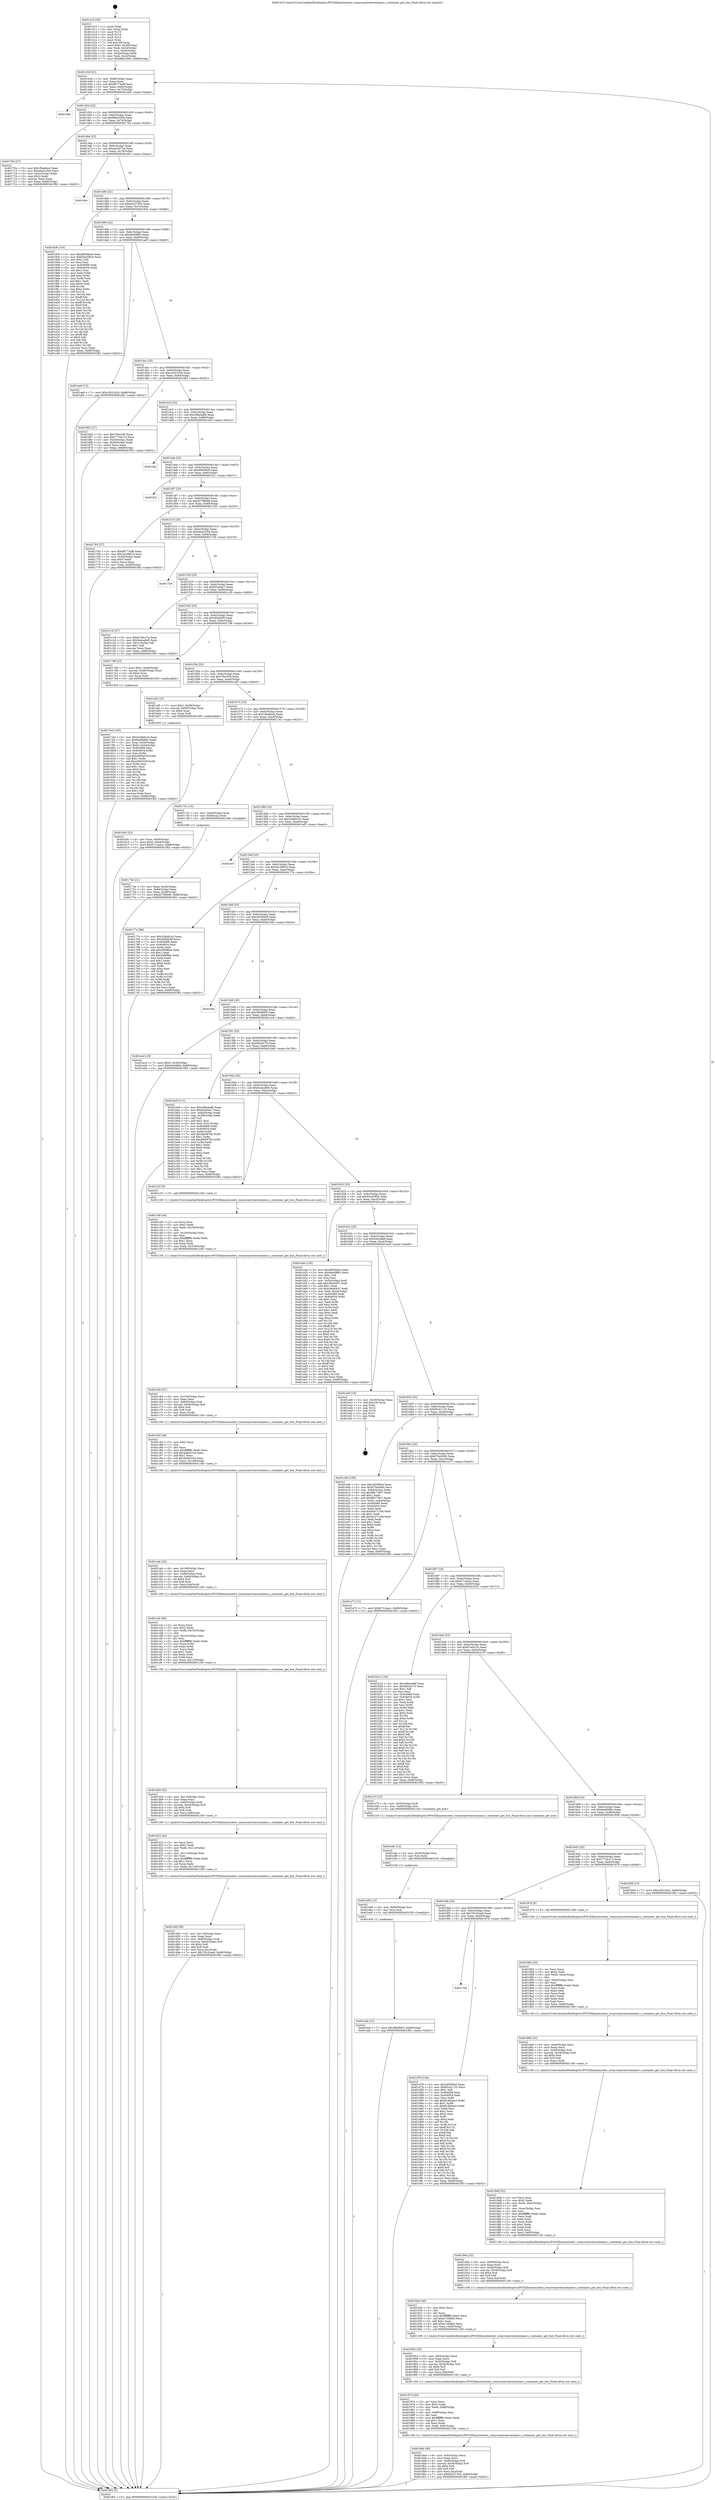 digraph "0x401410" {
  label = "0x401410 (/mnt/c/Users/mathe/Desktop/tcc/POCII/binaries/extr_swayswaytreecontainer.c_container_get_box_Final-ollvm.out::main(0))"
  labelloc = "t"
  node[shape=record]

  Entry [label="",width=0.3,height=0.3,shape=circle,fillcolor=black,style=filled]
  "0x40143d" [label="{
     0x40143d [23]\l
     | [instrs]\l
     &nbsp;&nbsp;0x40143d \<+3\>: mov -0x68(%rbp),%eax\l
     &nbsp;&nbsp;0x401440 \<+2\>: mov %eax,%ecx\l
     &nbsp;&nbsp;0x401442 \<+6\>: sub $0x98773af8,%ecx\l
     &nbsp;&nbsp;0x401448 \<+3\>: mov %eax,-0x6c(%rbp)\l
     &nbsp;&nbsp;0x40144b \<+3\>: mov %ecx,-0x70(%rbp)\l
     &nbsp;&nbsp;0x40144e \<+6\>: je 0000000000401eb0 \<main+0xaa0\>\l
  }"]
  "0x401eb0" [label="{
     0x401eb0\l
  }", style=dashed]
  "0x401454" [label="{
     0x401454 [22]\l
     | [instrs]\l
     &nbsp;&nbsp;0x401454 \<+5\>: jmp 0000000000401459 \<main+0x49\>\l
     &nbsp;&nbsp;0x401459 \<+3\>: mov -0x6c(%rbp),%eax\l
     &nbsp;&nbsp;0x40145c \<+5\>: sub $0x98dc3300,%eax\l
     &nbsp;&nbsp;0x401461 \<+3\>: mov %eax,-0x74(%rbp)\l
     &nbsp;&nbsp;0x401464 \<+6\>: je 000000000040170e \<main+0x2fe\>\l
  }"]
  Exit [label="",width=0.3,height=0.3,shape=circle,fillcolor=black,style=filled,peripheries=2]
  "0x40170e" [label="{
     0x40170e [27]\l
     | [instrs]\l
     &nbsp;&nbsp;0x40170e \<+5\>: mov $0x1fbabbe4,%eax\l
     &nbsp;&nbsp;0x401713 \<+5\>: mov $0xeba4105d,%ecx\l
     &nbsp;&nbsp;0x401718 \<+3\>: mov -0x2c(%rbp),%edx\l
     &nbsp;&nbsp;0x40171b \<+3\>: cmp $0x2,%edx\l
     &nbsp;&nbsp;0x40171e \<+3\>: cmovne %ecx,%eax\l
     &nbsp;&nbsp;0x401721 \<+3\>: mov %eax,-0x68(%rbp)\l
     &nbsp;&nbsp;0x401724 \<+5\>: jmp 0000000000401f62 \<main+0xb52\>\l
  }"]
  "0x40146a" [label="{
     0x40146a [22]\l
     | [instrs]\l
     &nbsp;&nbsp;0x40146a \<+5\>: jmp 000000000040146f \<main+0x5f\>\l
     &nbsp;&nbsp;0x40146f \<+3\>: mov -0x6c(%rbp),%eax\l
     &nbsp;&nbsp;0x401472 \<+5\>: sub $0xae5c872a,%eax\l
     &nbsp;&nbsp;0x401477 \<+3\>: mov %eax,-0x78(%rbp)\l
     &nbsp;&nbsp;0x40147a \<+6\>: je 0000000000401ebc \<main+0xaac\>\l
  }"]
  "0x401f62" [label="{
     0x401f62 [5]\l
     | [instrs]\l
     &nbsp;&nbsp;0x401f62 \<+5\>: jmp 000000000040143d \<main+0x2d\>\l
  }"]
  "0x401410" [label="{
     0x401410 [45]\l
     | [instrs]\l
     &nbsp;&nbsp;0x401410 \<+1\>: push %rbp\l
     &nbsp;&nbsp;0x401411 \<+3\>: mov %rsp,%rbp\l
     &nbsp;&nbsp;0x401414 \<+2\>: push %r15\l
     &nbsp;&nbsp;0x401416 \<+2\>: push %r14\l
     &nbsp;&nbsp;0x401418 \<+2\>: push %r12\l
     &nbsp;&nbsp;0x40141a \<+1\>: push %rbx\l
     &nbsp;&nbsp;0x40141b \<+7\>: sub $0x100,%rsp\l
     &nbsp;&nbsp;0x401422 \<+7\>: movl $0x0,-0x30(%rbp)\l
     &nbsp;&nbsp;0x401429 \<+3\>: mov %edi,-0x34(%rbp)\l
     &nbsp;&nbsp;0x40142c \<+4\>: mov %rsi,-0x40(%rbp)\l
     &nbsp;&nbsp;0x401430 \<+3\>: mov -0x34(%rbp),%edi\l
     &nbsp;&nbsp;0x401433 \<+3\>: mov %edi,-0x2c(%rbp)\l
     &nbsp;&nbsp;0x401436 \<+7\>: movl $0x98dc3300,-0x68(%rbp)\l
  }"]
  "0x401ea4" [label="{
     0x401ea4 [12]\l
     | [instrs]\l
     &nbsp;&nbsp;0x401ea4 \<+7\>: movl $0x3fb4f065,-0x68(%rbp)\l
     &nbsp;&nbsp;0x401eab \<+5\>: jmp 0000000000401f62 \<main+0xb52\>\l
  }"]
  "0x401ebc" [label="{
     0x401ebc\l
  }", style=dashed]
  "0x401480" [label="{
     0x401480 [22]\l
     | [instrs]\l
     &nbsp;&nbsp;0x401480 \<+5\>: jmp 0000000000401485 \<main+0x75\>\l
     &nbsp;&nbsp;0x401485 \<+3\>: mov -0x6c(%rbp),%eax\l
     &nbsp;&nbsp;0x401488 \<+5\>: sub $0xb4237305,%eax\l
     &nbsp;&nbsp;0x40148d \<+3\>: mov %eax,-0x7c(%rbp)\l
     &nbsp;&nbsp;0x401490 \<+6\>: je 00000000004019c8 \<main+0x5b8\>\l
  }"]
  "0x401e98" [label="{
     0x401e98 [12]\l
     | [instrs]\l
     &nbsp;&nbsp;0x401e98 \<+4\>: mov -0x60(%rbp),%rsi\l
     &nbsp;&nbsp;0x401e9c \<+3\>: mov %rsi,%rdi\l
     &nbsp;&nbsp;0x401e9f \<+5\>: call 0000000000401030 \<free@plt\>\l
     | [calls]\l
     &nbsp;&nbsp;0x401030 \{1\} (unknown)\l
  }"]
  "0x4019c8" [label="{
     0x4019c8 [134]\l
     | [instrs]\l
     &nbsp;&nbsp;0x4019c8 \<+5\>: mov $0xd065fee0,%eax\l
     &nbsp;&nbsp;0x4019cd \<+5\>: mov $0x63a35920,%ecx\l
     &nbsp;&nbsp;0x4019d2 \<+2\>: mov $0x1,%dl\l
     &nbsp;&nbsp;0x4019d4 \<+2\>: xor %esi,%esi\l
     &nbsp;&nbsp;0x4019d6 \<+7\>: mov 0x404068,%edi\l
     &nbsp;&nbsp;0x4019dd \<+8\>: mov 0x404054,%r8d\l
     &nbsp;&nbsp;0x4019e5 \<+3\>: sub $0x1,%esi\l
     &nbsp;&nbsp;0x4019e8 \<+3\>: mov %edi,%r9d\l
     &nbsp;&nbsp;0x4019eb \<+3\>: add %esi,%r9d\l
     &nbsp;&nbsp;0x4019ee \<+4\>: imul %r9d,%edi\l
     &nbsp;&nbsp;0x4019f2 \<+3\>: and $0x1,%edi\l
     &nbsp;&nbsp;0x4019f5 \<+3\>: cmp $0x0,%edi\l
     &nbsp;&nbsp;0x4019f8 \<+4\>: sete %r10b\l
     &nbsp;&nbsp;0x4019fc \<+4\>: cmp $0xa,%r8d\l
     &nbsp;&nbsp;0x401a00 \<+4\>: setl %r11b\l
     &nbsp;&nbsp;0x401a04 \<+3\>: mov %r10b,%bl\l
     &nbsp;&nbsp;0x401a07 \<+3\>: xor $0xff,%bl\l
     &nbsp;&nbsp;0x401a0a \<+3\>: mov %r11b,%r14b\l
     &nbsp;&nbsp;0x401a0d \<+4\>: xor $0xff,%r14b\l
     &nbsp;&nbsp;0x401a11 \<+3\>: xor $0x0,%dl\l
     &nbsp;&nbsp;0x401a14 \<+3\>: mov %bl,%r15b\l
     &nbsp;&nbsp;0x401a17 \<+4\>: and $0x0,%r15b\l
     &nbsp;&nbsp;0x401a1b \<+3\>: and %dl,%r10b\l
     &nbsp;&nbsp;0x401a1e \<+3\>: mov %r14b,%r12b\l
     &nbsp;&nbsp;0x401a21 \<+4\>: and $0x0,%r12b\l
     &nbsp;&nbsp;0x401a25 \<+3\>: and %dl,%r11b\l
     &nbsp;&nbsp;0x401a28 \<+3\>: or %r10b,%r15b\l
     &nbsp;&nbsp;0x401a2b \<+3\>: or %r11b,%r12b\l
     &nbsp;&nbsp;0x401a2e \<+3\>: xor %r12b,%r15b\l
     &nbsp;&nbsp;0x401a31 \<+3\>: or %r14b,%bl\l
     &nbsp;&nbsp;0x401a34 \<+3\>: xor $0xff,%bl\l
     &nbsp;&nbsp;0x401a37 \<+3\>: or $0x0,%dl\l
     &nbsp;&nbsp;0x401a3a \<+2\>: and %dl,%bl\l
     &nbsp;&nbsp;0x401a3c \<+3\>: or %bl,%r15b\l
     &nbsp;&nbsp;0x401a3f \<+4\>: test $0x1,%r15b\l
     &nbsp;&nbsp;0x401a43 \<+3\>: cmovne %ecx,%eax\l
     &nbsp;&nbsp;0x401a46 \<+3\>: mov %eax,-0x68(%rbp)\l
     &nbsp;&nbsp;0x401a49 \<+5\>: jmp 0000000000401f62 \<main+0xb52\>\l
  }"]
  "0x401496" [label="{
     0x401496 [22]\l
     | [instrs]\l
     &nbsp;&nbsp;0x401496 \<+5\>: jmp 000000000040149b \<main+0x8b\>\l
     &nbsp;&nbsp;0x40149b \<+3\>: mov -0x6c(%rbp),%eax\l
     &nbsp;&nbsp;0x40149e \<+5\>: sub $0xb6e09f63,%eax\l
     &nbsp;&nbsp;0x4014a3 \<+3\>: mov %eax,-0x80(%rbp)\l
     &nbsp;&nbsp;0x4014a6 \<+6\>: je 0000000000401ae9 \<main+0x6d9\>\l
  }"]
  "0x401e8c" [label="{
     0x401e8c [12]\l
     | [instrs]\l
     &nbsp;&nbsp;0x401e8c \<+4\>: mov -0x50(%rbp),%rsi\l
     &nbsp;&nbsp;0x401e90 \<+3\>: mov %rsi,%rdi\l
     &nbsp;&nbsp;0x401e93 \<+5\>: call 0000000000401030 \<free@plt\>\l
     | [calls]\l
     &nbsp;&nbsp;0x401030 \{1\} (unknown)\l
  }"]
  "0x401ae9" [label="{
     0x401ae9 [12]\l
     | [instrs]\l
     &nbsp;&nbsp;0x401ae9 \<+7\>: movl $0xc2631b2b,-0x68(%rbp)\l
     &nbsp;&nbsp;0x401af0 \<+5\>: jmp 0000000000401f62 \<main+0xb52\>\l
  }"]
  "0x4014ac" [label="{
     0x4014ac [25]\l
     | [instrs]\l
     &nbsp;&nbsp;0x4014ac \<+5\>: jmp 00000000004014b1 \<main+0xa1\>\l
     &nbsp;&nbsp;0x4014b1 \<+3\>: mov -0x6c(%rbp),%eax\l
     &nbsp;&nbsp;0x4014b4 \<+5\>: sub $0xc2631b2b,%eax\l
     &nbsp;&nbsp;0x4014b9 \<+6\>: mov %eax,-0x84(%rbp)\l
     &nbsp;&nbsp;0x4014bf \<+6\>: je 0000000000401862 \<main+0x452\>\l
  }"]
  "0x401704" [label="{
     0x401704\l
  }", style=dashed]
  "0x401862" [label="{
     0x401862 [27]\l
     | [instrs]\l
     &nbsp;&nbsp;0x401862 \<+5\>: mov $0x70bc436,%eax\l
     &nbsp;&nbsp;0x401867 \<+5\>: mov $0x777dcc13,%ecx\l
     &nbsp;&nbsp;0x40186c \<+3\>: mov -0x54(%rbp),%edx\l
     &nbsp;&nbsp;0x40186f \<+3\>: cmp -0x48(%rbp),%edx\l
     &nbsp;&nbsp;0x401872 \<+3\>: cmovl %ecx,%eax\l
     &nbsp;&nbsp;0x401875 \<+3\>: mov %eax,-0x68(%rbp)\l
     &nbsp;&nbsp;0x401878 \<+5\>: jmp 0000000000401f62 \<main+0xb52\>\l
  }"]
  "0x4014c5" [label="{
     0x4014c5 [25]\l
     | [instrs]\l
     &nbsp;&nbsp;0x4014c5 \<+5\>: jmp 00000000004014ca \<main+0xba\>\l
     &nbsp;&nbsp;0x4014ca \<+3\>: mov -0x6c(%rbp),%eax\l
     &nbsp;&nbsp;0x4014cd \<+5\>: sub $0xc98a4a88,%eax\l
     &nbsp;&nbsp;0x4014d2 \<+6\>: mov %eax,-0x88(%rbp)\l
     &nbsp;&nbsp;0x4014d8 \<+6\>: je 0000000000401f42 \<main+0xb32\>\l
  }"]
  "0x401d76" [label="{
     0x401d76 [144]\l
     | [instrs]\l
     &nbsp;&nbsp;0x401d76 \<+5\>: mov $0x3d55f5e0,%eax\l
     &nbsp;&nbsp;0x401d7b \<+5\>: mov $0x65c41133,%ecx\l
     &nbsp;&nbsp;0x401d80 \<+2\>: mov $0x1,%dl\l
     &nbsp;&nbsp;0x401d82 \<+7\>: mov 0x404068,%esi\l
     &nbsp;&nbsp;0x401d89 \<+7\>: mov 0x404054,%edi\l
     &nbsp;&nbsp;0x401d90 \<+3\>: mov %esi,%r8d\l
     &nbsp;&nbsp;0x401d93 \<+7\>: add $0x81d84ae3,%r8d\l
     &nbsp;&nbsp;0x401d9a \<+4\>: sub $0x1,%r8d\l
     &nbsp;&nbsp;0x401d9e \<+7\>: sub $0x81d84ae3,%r8d\l
     &nbsp;&nbsp;0x401da5 \<+4\>: imul %r8d,%esi\l
     &nbsp;&nbsp;0x401da9 \<+3\>: and $0x1,%esi\l
     &nbsp;&nbsp;0x401dac \<+3\>: cmp $0x0,%esi\l
     &nbsp;&nbsp;0x401daf \<+4\>: sete %r9b\l
     &nbsp;&nbsp;0x401db3 \<+3\>: cmp $0xa,%edi\l
     &nbsp;&nbsp;0x401db6 \<+4\>: setl %r10b\l
     &nbsp;&nbsp;0x401dba \<+3\>: mov %r9b,%r11b\l
     &nbsp;&nbsp;0x401dbd \<+4\>: xor $0xff,%r11b\l
     &nbsp;&nbsp;0x401dc1 \<+3\>: mov %r10b,%bl\l
     &nbsp;&nbsp;0x401dc4 \<+3\>: xor $0xff,%bl\l
     &nbsp;&nbsp;0x401dc7 \<+3\>: xor $0x0,%dl\l
     &nbsp;&nbsp;0x401dca \<+3\>: mov %r11b,%r14b\l
     &nbsp;&nbsp;0x401dcd \<+4\>: and $0x0,%r14b\l
     &nbsp;&nbsp;0x401dd1 \<+3\>: and %dl,%r9b\l
     &nbsp;&nbsp;0x401dd4 \<+3\>: mov %bl,%r15b\l
     &nbsp;&nbsp;0x401dd7 \<+4\>: and $0x0,%r15b\l
     &nbsp;&nbsp;0x401ddb \<+3\>: and %dl,%r10b\l
     &nbsp;&nbsp;0x401dde \<+3\>: or %r9b,%r14b\l
     &nbsp;&nbsp;0x401de1 \<+3\>: or %r10b,%r15b\l
     &nbsp;&nbsp;0x401de4 \<+3\>: xor %r15b,%r14b\l
     &nbsp;&nbsp;0x401de7 \<+3\>: or %bl,%r11b\l
     &nbsp;&nbsp;0x401dea \<+4\>: xor $0xff,%r11b\l
     &nbsp;&nbsp;0x401dee \<+3\>: or $0x0,%dl\l
     &nbsp;&nbsp;0x401df1 \<+3\>: and %dl,%r11b\l
     &nbsp;&nbsp;0x401df4 \<+3\>: or %r11b,%r14b\l
     &nbsp;&nbsp;0x401df7 \<+4\>: test $0x1,%r14b\l
     &nbsp;&nbsp;0x401dfb \<+3\>: cmovne %ecx,%eax\l
     &nbsp;&nbsp;0x401dfe \<+3\>: mov %eax,-0x68(%rbp)\l
     &nbsp;&nbsp;0x401e01 \<+5\>: jmp 0000000000401f62 \<main+0xb52\>\l
  }"]
  "0x401f42" [label="{
     0x401f42\l
  }", style=dashed]
  "0x4014de" [label="{
     0x4014de [25]\l
     | [instrs]\l
     &nbsp;&nbsp;0x4014de \<+5\>: jmp 00000000004014e3 \<main+0xd3\>\l
     &nbsp;&nbsp;0x4014e3 \<+3\>: mov -0x6c(%rbp),%eax\l
     &nbsp;&nbsp;0x4014e6 \<+5\>: sub $0xd065fee0,%eax\l
     &nbsp;&nbsp;0x4014eb \<+6\>: mov %eax,-0x8c(%rbp)\l
     &nbsp;&nbsp;0x4014f1 \<+6\>: je 0000000000401f21 \<main+0xb11\>\l
  }"]
  "0x401d4f" [label="{
     0x401d4f [39]\l
     | [instrs]\l
     &nbsp;&nbsp;0x401d4f \<+6\>: mov -0x118(%rbp),%ecx\l
     &nbsp;&nbsp;0x401d55 \<+3\>: imul %eax,%ecx\l
     &nbsp;&nbsp;0x401d58 \<+4\>: mov -0x60(%rbp),%rdi\l
     &nbsp;&nbsp;0x401d5c \<+4\>: movslq -0x64(%rbp),%r8\l
     &nbsp;&nbsp;0x401d60 \<+4\>: shl $0x4,%r8\l
     &nbsp;&nbsp;0x401d64 \<+3\>: add %r8,%rdi\l
     &nbsp;&nbsp;0x401d67 \<+3\>: mov %ecx,0xc(%rdi)\l
     &nbsp;&nbsp;0x401d6a \<+7\>: movl $0x78142aa9,-0x68(%rbp)\l
     &nbsp;&nbsp;0x401d71 \<+5\>: jmp 0000000000401f62 \<main+0xb52\>\l
  }"]
  "0x401f21" [label="{
     0x401f21\l
  }", style=dashed]
  "0x4014f7" [label="{
     0x4014f7 [25]\l
     | [instrs]\l
     &nbsp;&nbsp;0x4014f7 \<+5\>: jmp 00000000004014fc \<main+0xec\>\l
     &nbsp;&nbsp;0x4014fc \<+3\>: mov -0x6c(%rbp),%eax\l
     &nbsp;&nbsp;0x4014ff \<+5\>: sub $0xd2799b48,%eax\l
     &nbsp;&nbsp;0x401504 \<+6\>: mov %eax,-0x90(%rbp)\l
     &nbsp;&nbsp;0x40150a \<+6\>: je 0000000000401763 \<main+0x353\>\l
  }"]
  "0x401d23" [label="{
     0x401d23 [44]\l
     | [instrs]\l
     &nbsp;&nbsp;0x401d23 \<+2\>: xor %ecx,%ecx\l
     &nbsp;&nbsp;0x401d25 \<+5\>: mov $0x2,%edx\l
     &nbsp;&nbsp;0x401d2a \<+6\>: mov %edx,-0x114(%rbp)\l
     &nbsp;&nbsp;0x401d30 \<+1\>: cltd\l
     &nbsp;&nbsp;0x401d31 \<+6\>: mov -0x114(%rbp),%esi\l
     &nbsp;&nbsp;0x401d37 \<+2\>: idiv %esi\l
     &nbsp;&nbsp;0x401d39 \<+6\>: imul $0xfffffffe,%edx,%edx\l
     &nbsp;&nbsp;0x401d3f \<+3\>: sub $0x1,%ecx\l
     &nbsp;&nbsp;0x401d42 \<+2\>: sub %ecx,%edx\l
     &nbsp;&nbsp;0x401d44 \<+6\>: mov %edx,-0x118(%rbp)\l
     &nbsp;&nbsp;0x401d4a \<+5\>: call 0000000000401160 \<next_i\>\l
     | [calls]\l
     &nbsp;&nbsp;0x401160 \{1\} (/mnt/c/Users/mathe/Desktop/tcc/POCII/binaries/extr_swayswaytreecontainer.c_container_get_box_Final-ollvm.out::next_i)\l
  }"]
  "0x401763" [label="{
     0x401763 [27]\l
     | [instrs]\l
     &nbsp;&nbsp;0x401763 \<+5\>: mov $0x98773af8,%eax\l
     &nbsp;&nbsp;0x401768 \<+5\>: mov $0x3ac3961b,%ecx\l
     &nbsp;&nbsp;0x40176d \<+3\>: mov -0x28(%rbp),%edx\l
     &nbsp;&nbsp;0x401770 \<+3\>: cmp $0x0,%edx\l
     &nbsp;&nbsp;0x401773 \<+3\>: cmove %ecx,%eax\l
     &nbsp;&nbsp;0x401776 \<+3\>: mov %eax,-0x68(%rbp)\l
     &nbsp;&nbsp;0x401779 \<+5\>: jmp 0000000000401f62 \<main+0xb52\>\l
  }"]
  "0x401510" [label="{
     0x401510 [25]\l
     | [instrs]\l
     &nbsp;&nbsp;0x401510 \<+5\>: jmp 0000000000401515 \<main+0x105\>\l
     &nbsp;&nbsp;0x401515 \<+3\>: mov -0x6c(%rbp),%eax\l
     &nbsp;&nbsp;0x401518 \<+5\>: sub $0xeba4105d,%eax\l
     &nbsp;&nbsp;0x40151d \<+6\>: mov %eax,-0x94(%rbp)\l
     &nbsp;&nbsp;0x401523 \<+6\>: je 0000000000401729 \<main+0x319\>\l
  }"]
  "0x401d03" [label="{
     0x401d03 [32]\l
     | [instrs]\l
     &nbsp;&nbsp;0x401d03 \<+6\>: mov -0x110(%rbp),%ecx\l
     &nbsp;&nbsp;0x401d09 \<+3\>: imul %eax,%ecx\l
     &nbsp;&nbsp;0x401d0c \<+4\>: mov -0x60(%rbp),%rdi\l
     &nbsp;&nbsp;0x401d10 \<+4\>: movslq -0x64(%rbp),%r8\l
     &nbsp;&nbsp;0x401d14 \<+4\>: shl $0x4,%r8\l
     &nbsp;&nbsp;0x401d18 \<+3\>: add %r8,%rdi\l
     &nbsp;&nbsp;0x401d1b \<+3\>: mov %ecx,0x8(%rdi)\l
     &nbsp;&nbsp;0x401d1e \<+5\>: call 0000000000401160 \<next_i\>\l
     | [calls]\l
     &nbsp;&nbsp;0x401160 \{1\} (/mnt/c/Users/mathe/Desktop/tcc/POCII/binaries/extr_swayswaytreecontainer.c_container_get_box_Final-ollvm.out::next_i)\l
  }"]
  "0x401729" [label="{
     0x401729\l
  }", style=dashed]
  "0x401529" [label="{
     0x401529 [25]\l
     | [instrs]\l
     &nbsp;&nbsp;0x401529 \<+5\>: jmp 000000000040152e \<main+0x11e\>\l
     &nbsp;&nbsp;0x40152e \<+3\>: mov -0x6c(%rbp),%eax\l
     &nbsp;&nbsp;0x401531 \<+5\>: sub $0xf23e0ec7,%eax\l
     &nbsp;&nbsp;0x401536 \<+6\>: mov %eax,-0x98(%rbp)\l
     &nbsp;&nbsp;0x40153c \<+6\>: je 0000000000401c18 \<main+0x808\>\l
  }"]
  "0x401ccb" [label="{
     0x401ccb [56]\l
     | [instrs]\l
     &nbsp;&nbsp;0x401ccb \<+2\>: xor %ecx,%ecx\l
     &nbsp;&nbsp;0x401ccd \<+5\>: mov $0x2,%edx\l
     &nbsp;&nbsp;0x401cd2 \<+6\>: mov %edx,-0x10c(%rbp)\l
     &nbsp;&nbsp;0x401cd8 \<+1\>: cltd\l
     &nbsp;&nbsp;0x401cd9 \<+6\>: mov -0x10c(%rbp),%esi\l
     &nbsp;&nbsp;0x401cdf \<+2\>: idiv %esi\l
     &nbsp;&nbsp;0x401ce1 \<+6\>: imul $0xfffffffe,%edx,%edx\l
     &nbsp;&nbsp;0x401ce7 \<+3\>: mov %ecx,%r9d\l
     &nbsp;&nbsp;0x401cea \<+3\>: sub %edx,%r9d\l
     &nbsp;&nbsp;0x401ced \<+2\>: mov %ecx,%edx\l
     &nbsp;&nbsp;0x401cef \<+3\>: sub $0x1,%edx\l
     &nbsp;&nbsp;0x401cf2 \<+3\>: add %edx,%r9d\l
     &nbsp;&nbsp;0x401cf5 \<+3\>: sub %r9d,%ecx\l
     &nbsp;&nbsp;0x401cf8 \<+6\>: mov %ecx,-0x110(%rbp)\l
     &nbsp;&nbsp;0x401cfe \<+5\>: call 0000000000401160 \<next_i\>\l
     | [calls]\l
     &nbsp;&nbsp;0x401160 \{1\} (/mnt/c/Users/mathe/Desktop/tcc/POCII/binaries/extr_swayswaytreecontainer.c_container_get_box_Final-ollvm.out::next_i)\l
  }"]
  "0x401c18" [label="{
     0x401c18 [27]\l
     | [instrs]\l
     &nbsp;&nbsp;0x401c18 \<+5\>: mov $0x67e0cc7a,%eax\l
     &nbsp;&nbsp;0x401c1d \<+5\>: mov $0x5e4ea9d5,%ecx\l
     &nbsp;&nbsp;0x401c22 \<+3\>: mov -0x21(%rbp),%dl\l
     &nbsp;&nbsp;0x401c25 \<+3\>: test $0x1,%dl\l
     &nbsp;&nbsp;0x401c28 \<+3\>: cmovne %ecx,%eax\l
     &nbsp;&nbsp;0x401c2b \<+3\>: mov %eax,-0x68(%rbp)\l
     &nbsp;&nbsp;0x401c2e \<+5\>: jmp 0000000000401f62 \<main+0xb52\>\l
  }"]
  "0x401542" [label="{
     0x401542 [25]\l
     | [instrs]\l
     &nbsp;&nbsp;0x401542 \<+5\>: jmp 0000000000401547 \<main+0x137\>\l
     &nbsp;&nbsp;0x401547 \<+3\>: mov -0x6c(%rbp),%eax\l
     &nbsp;&nbsp;0x40154a \<+5\>: sub $0x385dd39,%eax\l
     &nbsp;&nbsp;0x40154f \<+6\>: mov %eax,-0x9c(%rbp)\l
     &nbsp;&nbsp;0x401555 \<+6\>: je 00000000004017d6 \<main+0x3c6\>\l
  }"]
  "0x401cab" [label="{
     0x401cab [32]\l
     | [instrs]\l
     &nbsp;&nbsp;0x401cab \<+6\>: mov -0x108(%rbp),%ecx\l
     &nbsp;&nbsp;0x401cb1 \<+3\>: imul %eax,%ecx\l
     &nbsp;&nbsp;0x401cb4 \<+4\>: mov -0x60(%rbp),%rdi\l
     &nbsp;&nbsp;0x401cb8 \<+4\>: movslq -0x64(%rbp),%r8\l
     &nbsp;&nbsp;0x401cbc \<+4\>: shl $0x4,%r8\l
     &nbsp;&nbsp;0x401cc0 \<+3\>: add %r8,%rdi\l
     &nbsp;&nbsp;0x401cc3 \<+3\>: mov %ecx,0x4(%rdi)\l
     &nbsp;&nbsp;0x401cc6 \<+5\>: call 0000000000401160 \<next_i\>\l
     | [calls]\l
     &nbsp;&nbsp;0x401160 \{1\} (/mnt/c/Users/mathe/Desktop/tcc/POCII/binaries/extr_swayswaytreecontainer.c_container_get_box_Final-ollvm.out::next_i)\l
  }"]
  "0x4017d6" [label="{
     0x4017d6 [23]\l
     | [instrs]\l
     &nbsp;&nbsp;0x4017d6 \<+7\>: movl $0x1,-0x48(%rbp)\l
     &nbsp;&nbsp;0x4017dd \<+4\>: movslq -0x48(%rbp),%rax\l
     &nbsp;&nbsp;0x4017e1 \<+4\>: shl $0x4,%rax\l
     &nbsp;&nbsp;0x4017e5 \<+3\>: mov %rax,%rdi\l
     &nbsp;&nbsp;0x4017e8 \<+5\>: call 0000000000401050 \<malloc@plt\>\l
     | [calls]\l
     &nbsp;&nbsp;0x401050 \{1\} (unknown)\l
  }"]
  "0x40155b" [label="{
     0x40155b [25]\l
     | [instrs]\l
     &nbsp;&nbsp;0x40155b \<+5\>: jmp 0000000000401560 \<main+0x150\>\l
     &nbsp;&nbsp;0x401560 \<+3\>: mov -0x6c(%rbp),%eax\l
     &nbsp;&nbsp;0x401563 \<+5\>: sub $0x70bc436,%eax\l
     &nbsp;&nbsp;0x401568 \<+6\>: mov %eax,-0xa0(%rbp)\l
     &nbsp;&nbsp;0x40156e \<+6\>: je 0000000000401af5 \<main+0x6e5\>\l
  }"]
  "0x401c83" [label="{
     0x401c83 [40]\l
     | [instrs]\l
     &nbsp;&nbsp;0x401c83 \<+5\>: mov $0x2,%ecx\l
     &nbsp;&nbsp;0x401c88 \<+1\>: cltd\l
     &nbsp;&nbsp;0x401c89 \<+2\>: idiv %ecx\l
     &nbsp;&nbsp;0x401c8b \<+6\>: imul $0xfffffffe,%edx,%ecx\l
     &nbsp;&nbsp;0x401c91 \<+6\>: add $0x4a9cb104,%ecx\l
     &nbsp;&nbsp;0x401c97 \<+3\>: add $0x1,%ecx\l
     &nbsp;&nbsp;0x401c9a \<+6\>: sub $0x4a9cb104,%ecx\l
     &nbsp;&nbsp;0x401ca0 \<+6\>: mov %ecx,-0x108(%rbp)\l
     &nbsp;&nbsp;0x401ca6 \<+5\>: call 0000000000401160 \<next_i\>\l
     | [calls]\l
     &nbsp;&nbsp;0x401160 \{1\} (/mnt/c/Users/mathe/Desktop/tcc/POCII/binaries/extr_swayswaytreecontainer.c_container_get_box_Final-ollvm.out::next_i)\l
  }"]
  "0x401af5" [label="{
     0x401af5 [23]\l
     | [instrs]\l
     &nbsp;&nbsp;0x401af5 \<+7\>: movl $0x1,-0x58(%rbp)\l
     &nbsp;&nbsp;0x401afc \<+4\>: movslq -0x58(%rbp),%rax\l
     &nbsp;&nbsp;0x401b00 \<+4\>: shl $0x4,%rax\l
     &nbsp;&nbsp;0x401b04 \<+3\>: mov %rax,%rdi\l
     &nbsp;&nbsp;0x401b07 \<+5\>: call 0000000000401050 \<malloc@plt\>\l
     | [calls]\l
     &nbsp;&nbsp;0x401050 \{1\} (unknown)\l
  }"]
  "0x401574" [label="{
     0x401574 [25]\l
     | [instrs]\l
     &nbsp;&nbsp;0x401574 \<+5\>: jmp 0000000000401579 \<main+0x169\>\l
     &nbsp;&nbsp;0x401579 \<+3\>: mov -0x6c(%rbp),%eax\l
     &nbsp;&nbsp;0x40157c \<+5\>: sub $0x1fbabbe4,%eax\l
     &nbsp;&nbsp;0x401581 \<+6\>: mov %eax,-0xa4(%rbp)\l
     &nbsp;&nbsp;0x401587 \<+6\>: je 0000000000401741 \<main+0x331\>\l
  }"]
  "0x401c64" [label="{
     0x401c64 [31]\l
     | [instrs]\l
     &nbsp;&nbsp;0x401c64 \<+6\>: mov -0x104(%rbp),%ecx\l
     &nbsp;&nbsp;0x401c6a \<+3\>: imul %eax,%ecx\l
     &nbsp;&nbsp;0x401c6d \<+4\>: mov -0x60(%rbp),%rdi\l
     &nbsp;&nbsp;0x401c71 \<+4\>: movslq -0x64(%rbp),%r8\l
     &nbsp;&nbsp;0x401c75 \<+4\>: shl $0x4,%r8\l
     &nbsp;&nbsp;0x401c79 \<+3\>: add %r8,%rdi\l
     &nbsp;&nbsp;0x401c7c \<+2\>: mov %ecx,(%rdi)\l
     &nbsp;&nbsp;0x401c7e \<+5\>: call 0000000000401160 \<next_i\>\l
     | [calls]\l
     &nbsp;&nbsp;0x401160 \{1\} (/mnt/c/Users/mathe/Desktop/tcc/POCII/binaries/extr_swayswaytreecontainer.c_container_get_box_Final-ollvm.out::next_i)\l
  }"]
  "0x401741" [label="{
     0x401741 [13]\l
     | [instrs]\l
     &nbsp;&nbsp;0x401741 \<+4\>: mov -0x40(%rbp),%rax\l
     &nbsp;&nbsp;0x401745 \<+4\>: mov 0x8(%rax),%rdi\l
     &nbsp;&nbsp;0x401749 \<+5\>: call 0000000000401060 \<atoi@plt\>\l
     | [calls]\l
     &nbsp;&nbsp;0x401060 \{1\} (unknown)\l
  }"]
  "0x40158d" [label="{
     0x40158d [25]\l
     | [instrs]\l
     &nbsp;&nbsp;0x40158d \<+5\>: jmp 0000000000401592 \<main+0x182\>\l
     &nbsp;&nbsp;0x401592 \<+3\>: mov -0x6c(%rbp),%eax\l
     &nbsp;&nbsp;0x401595 \<+5\>: sub $0x32db91e2,%eax\l
     &nbsp;&nbsp;0x40159a \<+6\>: mov %eax,-0xa8(%rbp)\l
     &nbsp;&nbsp;0x4015a0 \<+6\>: je 0000000000401ef3 \<main+0xae3\>\l
  }"]
  "0x40174e" [label="{
     0x40174e [21]\l
     | [instrs]\l
     &nbsp;&nbsp;0x40174e \<+3\>: mov %eax,-0x44(%rbp)\l
     &nbsp;&nbsp;0x401751 \<+3\>: mov -0x44(%rbp),%eax\l
     &nbsp;&nbsp;0x401754 \<+3\>: mov %eax,-0x28(%rbp)\l
     &nbsp;&nbsp;0x401757 \<+7\>: movl $0xd2799b48,-0x68(%rbp)\l
     &nbsp;&nbsp;0x40175e \<+5\>: jmp 0000000000401f62 \<main+0xb52\>\l
  }"]
  "0x401c38" [label="{
     0x401c38 [44]\l
     | [instrs]\l
     &nbsp;&nbsp;0x401c38 \<+2\>: xor %ecx,%ecx\l
     &nbsp;&nbsp;0x401c3a \<+5\>: mov $0x2,%edx\l
     &nbsp;&nbsp;0x401c3f \<+6\>: mov %edx,-0x100(%rbp)\l
     &nbsp;&nbsp;0x401c45 \<+1\>: cltd\l
     &nbsp;&nbsp;0x401c46 \<+6\>: mov -0x100(%rbp),%esi\l
     &nbsp;&nbsp;0x401c4c \<+2\>: idiv %esi\l
     &nbsp;&nbsp;0x401c4e \<+6\>: imul $0xfffffffe,%edx,%edx\l
     &nbsp;&nbsp;0x401c54 \<+3\>: sub $0x1,%ecx\l
     &nbsp;&nbsp;0x401c57 \<+2\>: sub %ecx,%edx\l
     &nbsp;&nbsp;0x401c59 \<+6\>: mov %edx,-0x104(%rbp)\l
     &nbsp;&nbsp;0x401c5f \<+5\>: call 0000000000401160 \<next_i\>\l
     | [calls]\l
     &nbsp;&nbsp;0x401160 \{1\} (/mnt/c/Users/mathe/Desktop/tcc/POCII/binaries/extr_swayswaytreecontainer.c_container_get_box_Final-ollvm.out::next_i)\l
  }"]
  "0x401ef3" [label="{
     0x401ef3\l
  }", style=dashed]
  "0x4015a6" [label="{
     0x4015a6 [25]\l
     | [instrs]\l
     &nbsp;&nbsp;0x4015a6 \<+5\>: jmp 00000000004015ab \<main+0x19b\>\l
     &nbsp;&nbsp;0x4015ab \<+3\>: mov -0x6c(%rbp),%eax\l
     &nbsp;&nbsp;0x4015ae \<+5\>: sub $0x3ac3961b,%eax\l
     &nbsp;&nbsp;0x4015b3 \<+6\>: mov %eax,-0xac(%rbp)\l
     &nbsp;&nbsp;0x4015b9 \<+6\>: je 000000000040177e \<main+0x36e\>\l
  }"]
  "0x401b0c" [label="{
     0x401b0c [23]\l
     | [instrs]\l
     &nbsp;&nbsp;0x401b0c \<+4\>: mov %rax,-0x60(%rbp)\l
     &nbsp;&nbsp;0x401b10 \<+7\>: movl $0x0,-0x64(%rbp)\l
     &nbsp;&nbsp;0x401b17 \<+7\>: movl $0x671c4acc,-0x68(%rbp)\l
     &nbsp;&nbsp;0x401b1e \<+5\>: jmp 0000000000401f62 \<main+0xb52\>\l
  }"]
  "0x40177e" [label="{
     0x40177e [88]\l
     | [instrs]\l
     &nbsp;&nbsp;0x40177e \<+5\>: mov $0x32db91e2,%eax\l
     &nbsp;&nbsp;0x401783 \<+5\>: mov $0x385dd39,%ecx\l
     &nbsp;&nbsp;0x401788 \<+7\>: mov 0x404068,%edx\l
     &nbsp;&nbsp;0x40178f \<+7\>: mov 0x404054,%esi\l
     &nbsp;&nbsp;0x401796 \<+2\>: mov %edx,%edi\l
     &nbsp;&nbsp;0x401798 \<+6\>: add $0x45fbf8eb,%edi\l
     &nbsp;&nbsp;0x40179e \<+3\>: sub $0x1,%edi\l
     &nbsp;&nbsp;0x4017a1 \<+6\>: sub $0x45fbf8eb,%edi\l
     &nbsp;&nbsp;0x4017a7 \<+3\>: imul %edi,%edx\l
     &nbsp;&nbsp;0x4017aa \<+3\>: and $0x1,%edx\l
     &nbsp;&nbsp;0x4017ad \<+3\>: cmp $0x0,%edx\l
     &nbsp;&nbsp;0x4017b0 \<+4\>: sete %r8b\l
     &nbsp;&nbsp;0x4017b4 \<+3\>: cmp $0xa,%esi\l
     &nbsp;&nbsp;0x4017b7 \<+4\>: setl %r9b\l
     &nbsp;&nbsp;0x4017bb \<+3\>: mov %r8b,%r10b\l
     &nbsp;&nbsp;0x4017be \<+3\>: and %r9b,%r10b\l
     &nbsp;&nbsp;0x4017c1 \<+3\>: xor %r9b,%r8b\l
     &nbsp;&nbsp;0x4017c4 \<+3\>: or %r8b,%r10b\l
     &nbsp;&nbsp;0x4017c7 \<+4\>: test $0x1,%r10b\l
     &nbsp;&nbsp;0x4017cb \<+3\>: cmovne %ecx,%eax\l
     &nbsp;&nbsp;0x4017ce \<+3\>: mov %eax,-0x68(%rbp)\l
     &nbsp;&nbsp;0x4017d1 \<+5\>: jmp 0000000000401f62 \<main+0xb52\>\l
  }"]
  "0x4015bf" [label="{
     0x4015bf [25]\l
     | [instrs]\l
     &nbsp;&nbsp;0x4015bf \<+5\>: jmp 00000000004015c4 \<main+0x1b4\>\l
     &nbsp;&nbsp;0x4015c4 \<+3\>: mov -0x6c(%rbp),%eax\l
     &nbsp;&nbsp;0x4015c7 \<+5\>: sub $0x3d55f5e0,%eax\l
     &nbsp;&nbsp;0x4015cc \<+6\>: mov %eax,-0xb0(%rbp)\l
     &nbsp;&nbsp;0x4015d2 \<+6\>: je 0000000000401f4e \<main+0xb3e\>\l
  }"]
  "0x4017ed" [label="{
     0x4017ed [105]\l
     | [instrs]\l
     &nbsp;&nbsp;0x4017ed \<+5\>: mov $0x32db91e2,%ecx\l
     &nbsp;&nbsp;0x4017f2 \<+5\>: mov $0x6ae9086c,%edx\l
     &nbsp;&nbsp;0x4017f7 \<+4\>: mov %rax,-0x50(%rbp)\l
     &nbsp;&nbsp;0x4017fb \<+7\>: movl $0x0,-0x54(%rbp)\l
     &nbsp;&nbsp;0x401802 \<+7\>: mov 0x404068,%esi\l
     &nbsp;&nbsp;0x401809 \<+8\>: mov 0x404054,%r8d\l
     &nbsp;&nbsp;0x401811 \<+3\>: mov %esi,%r9d\l
     &nbsp;&nbsp;0x401814 \<+7\>: sub $0xc065453f,%r9d\l
     &nbsp;&nbsp;0x40181b \<+4\>: sub $0x1,%r9d\l
     &nbsp;&nbsp;0x40181f \<+7\>: add $0xc065453f,%r9d\l
     &nbsp;&nbsp;0x401826 \<+4\>: imul %r9d,%esi\l
     &nbsp;&nbsp;0x40182a \<+3\>: and $0x1,%esi\l
     &nbsp;&nbsp;0x40182d \<+3\>: cmp $0x0,%esi\l
     &nbsp;&nbsp;0x401830 \<+4\>: sete %r10b\l
     &nbsp;&nbsp;0x401834 \<+4\>: cmp $0xa,%r8d\l
     &nbsp;&nbsp;0x401838 \<+4\>: setl %r11b\l
     &nbsp;&nbsp;0x40183c \<+3\>: mov %r10b,%bl\l
     &nbsp;&nbsp;0x40183f \<+3\>: and %r11b,%bl\l
     &nbsp;&nbsp;0x401842 \<+3\>: xor %r11b,%r10b\l
     &nbsp;&nbsp;0x401845 \<+3\>: or %r10b,%bl\l
     &nbsp;&nbsp;0x401848 \<+3\>: test $0x1,%bl\l
     &nbsp;&nbsp;0x40184b \<+3\>: cmovne %edx,%ecx\l
     &nbsp;&nbsp;0x40184e \<+3\>: mov %ecx,-0x68(%rbp)\l
     &nbsp;&nbsp;0x401851 \<+5\>: jmp 0000000000401f62 \<main+0xb52\>\l
  }"]
  "0x4019a0" [label="{
     0x4019a0 [40]\l
     | [instrs]\l
     &nbsp;&nbsp;0x4019a0 \<+6\>: mov -0xfc(%rbp),%ecx\l
     &nbsp;&nbsp;0x4019a6 \<+3\>: imul %eax,%ecx\l
     &nbsp;&nbsp;0x4019a9 \<+4\>: mov -0x50(%rbp),%r8\l
     &nbsp;&nbsp;0x4019ad \<+4\>: movslq -0x54(%rbp),%r9\l
     &nbsp;&nbsp;0x4019b1 \<+4\>: shl $0x4,%r9\l
     &nbsp;&nbsp;0x4019b5 \<+3\>: add %r9,%r8\l
     &nbsp;&nbsp;0x4019b8 \<+4\>: mov %ecx,0xc(%r8)\l
     &nbsp;&nbsp;0x4019bc \<+7\>: movl $0xb4237305,-0x68(%rbp)\l
     &nbsp;&nbsp;0x4019c3 \<+5\>: jmp 0000000000401f62 \<main+0xb52\>\l
  }"]
  "0x401f4e" [label="{
     0x401f4e\l
  }", style=dashed]
  "0x4015d8" [label="{
     0x4015d8 [25]\l
     | [instrs]\l
     &nbsp;&nbsp;0x4015d8 \<+5\>: jmp 00000000004015dd \<main+0x1cd\>\l
     &nbsp;&nbsp;0x4015dd \<+3\>: mov -0x6c(%rbp),%eax\l
     &nbsp;&nbsp;0x4015e0 \<+5\>: sub $0x3fb4f065,%eax\l
     &nbsp;&nbsp;0x4015e5 \<+6\>: mov %eax,-0xb4(%rbp)\l
     &nbsp;&nbsp;0x4015eb \<+6\>: je 0000000000401ecd \<main+0xabd\>\l
  }"]
  "0x401974" [label="{
     0x401974 [44]\l
     | [instrs]\l
     &nbsp;&nbsp;0x401974 \<+2\>: xor %ecx,%ecx\l
     &nbsp;&nbsp;0x401976 \<+5\>: mov $0x2,%edx\l
     &nbsp;&nbsp;0x40197b \<+6\>: mov %edx,-0xf8(%rbp)\l
     &nbsp;&nbsp;0x401981 \<+1\>: cltd\l
     &nbsp;&nbsp;0x401982 \<+6\>: mov -0xf8(%rbp),%esi\l
     &nbsp;&nbsp;0x401988 \<+2\>: idiv %esi\l
     &nbsp;&nbsp;0x40198a \<+6\>: imul $0xfffffffe,%edx,%edx\l
     &nbsp;&nbsp;0x401990 \<+3\>: sub $0x1,%ecx\l
     &nbsp;&nbsp;0x401993 \<+2\>: sub %ecx,%edx\l
     &nbsp;&nbsp;0x401995 \<+6\>: mov %edx,-0xfc(%rbp)\l
     &nbsp;&nbsp;0x40199b \<+5\>: call 0000000000401160 \<next_i\>\l
     | [calls]\l
     &nbsp;&nbsp;0x401160 \{1\} (/mnt/c/Users/mathe/Desktop/tcc/POCII/binaries/extr_swayswaytreecontainer.c_container_get_box_Final-ollvm.out::next_i)\l
  }"]
  "0x401ecd" [label="{
     0x401ecd [19]\l
     | [instrs]\l
     &nbsp;&nbsp;0x401ecd \<+7\>: movl $0x0,-0x30(%rbp)\l
     &nbsp;&nbsp;0x401ed4 \<+7\>: movl $0x63dc68af,-0x68(%rbp)\l
     &nbsp;&nbsp;0x401edb \<+5\>: jmp 0000000000401f62 \<main+0xb52\>\l
  }"]
  "0x4015f1" [label="{
     0x4015f1 [25]\l
     | [instrs]\l
     &nbsp;&nbsp;0x4015f1 \<+5\>: jmp 00000000004015f6 \<main+0x1e6\>\l
     &nbsp;&nbsp;0x4015f6 \<+3\>: mov -0x6c(%rbp),%eax\l
     &nbsp;&nbsp;0x4015f9 \<+5\>: sub $0x4f2d3c70,%eax\l
     &nbsp;&nbsp;0x4015fe \<+6\>: mov %eax,-0xb8(%rbp)\l
     &nbsp;&nbsp;0x401604 \<+6\>: je 0000000000401ba9 \<main+0x799\>\l
  }"]
  "0x401953" [label="{
     0x401953 [33]\l
     | [instrs]\l
     &nbsp;&nbsp;0x401953 \<+6\>: mov -0xf4(%rbp),%ecx\l
     &nbsp;&nbsp;0x401959 \<+3\>: imul %eax,%ecx\l
     &nbsp;&nbsp;0x40195c \<+4\>: mov -0x50(%rbp),%r8\l
     &nbsp;&nbsp;0x401960 \<+4\>: movslq -0x54(%rbp),%r9\l
     &nbsp;&nbsp;0x401964 \<+4\>: shl $0x4,%r9\l
     &nbsp;&nbsp;0x401968 \<+3\>: add %r9,%r8\l
     &nbsp;&nbsp;0x40196b \<+4\>: mov %ecx,0x8(%r8)\l
     &nbsp;&nbsp;0x40196f \<+5\>: call 0000000000401160 \<next_i\>\l
     | [calls]\l
     &nbsp;&nbsp;0x401160 \{1\} (/mnt/c/Users/mathe/Desktop/tcc/POCII/binaries/extr_swayswaytreecontainer.c_container_get_box_Final-ollvm.out::next_i)\l
  }"]
  "0x401ba9" [label="{
     0x401ba9 [111]\l
     | [instrs]\l
     &nbsp;&nbsp;0x401ba9 \<+5\>: mov $0xc98a4a88,%eax\l
     &nbsp;&nbsp;0x401bae \<+5\>: mov $0xf23e0ec7,%ecx\l
     &nbsp;&nbsp;0x401bb3 \<+3\>: mov -0x64(%rbp),%edx\l
     &nbsp;&nbsp;0x401bb6 \<+3\>: cmp -0x58(%rbp),%edx\l
     &nbsp;&nbsp;0x401bb9 \<+4\>: setl %sil\l
     &nbsp;&nbsp;0x401bbd \<+4\>: and $0x1,%sil\l
     &nbsp;&nbsp;0x401bc1 \<+4\>: mov %sil,-0x21(%rbp)\l
     &nbsp;&nbsp;0x401bc5 \<+7\>: mov 0x404068,%edx\l
     &nbsp;&nbsp;0x401bcc \<+7\>: mov 0x404054,%edi\l
     &nbsp;&nbsp;0x401bd3 \<+3\>: mov %edx,%r8d\l
     &nbsp;&nbsp;0x401bd6 \<+7\>: add $0x4fd3870e,%r8d\l
     &nbsp;&nbsp;0x401bdd \<+4\>: sub $0x1,%r8d\l
     &nbsp;&nbsp;0x401be1 \<+7\>: sub $0x4fd3870e,%r8d\l
     &nbsp;&nbsp;0x401be8 \<+4\>: imul %r8d,%edx\l
     &nbsp;&nbsp;0x401bec \<+3\>: and $0x1,%edx\l
     &nbsp;&nbsp;0x401bef \<+3\>: cmp $0x0,%edx\l
     &nbsp;&nbsp;0x401bf2 \<+4\>: sete %sil\l
     &nbsp;&nbsp;0x401bf6 \<+3\>: cmp $0xa,%edi\l
     &nbsp;&nbsp;0x401bf9 \<+4\>: setl %r9b\l
     &nbsp;&nbsp;0x401bfd \<+3\>: mov %sil,%r10b\l
     &nbsp;&nbsp;0x401c00 \<+3\>: and %r9b,%r10b\l
     &nbsp;&nbsp;0x401c03 \<+3\>: xor %r9b,%sil\l
     &nbsp;&nbsp;0x401c06 \<+3\>: or %sil,%r10b\l
     &nbsp;&nbsp;0x401c09 \<+4\>: test $0x1,%r10b\l
     &nbsp;&nbsp;0x401c0d \<+3\>: cmovne %ecx,%eax\l
     &nbsp;&nbsp;0x401c10 \<+3\>: mov %eax,-0x68(%rbp)\l
     &nbsp;&nbsp;0x401c13 \<+5\>: jmp 0000000000401f62 \<main+0xb52\>\l
  }"]
  "0x40160a" [label="{
     0x40160a [25]\l
     | [instrs]\l
     &nbsp;&nbsp;0x40160a \<+5\>: jmp 000000000040160f \<main+0x1ff\>\l
     &nbsp;&nbsp;0x40160f \<+3\>: mov -0x6c(%rbp),%eax\l
     &nbsp;&nbsp;0x401612 \<+5\>: sub $0x5e4ea9d5,%eax\l
     &nbsp;&nbsp;0x401617 \<+6\>: mov %eax,-0xbc(%rbp)\l
     &nbsp;&nbsp;0x40161d \<+6\>: je 0000000000401c33 \<main+0x823\>\l
  }"]
  "0x40192b" [label="{
     0x40192b [40]\l
     | [instrs]\l
     &nbsp;&nbsp;0x40192b \<+5\>: mov $0x2,%ecx\l
     &nbsp;&nbsp;0x401930 \<+1\>: cltd\l
     &nbsp;&nbsp;0x401931 \<+2\>: idiv %ecx\l
     &nbsp;&nbsp;0x401933 \<+6\>: imul $0xfffffffe,%edx,%ecx\l
     &nbsp;&nbsp;0x401939 \<+6\>: sub $0xa7c9dbf3,%ecx\l
     &nbsp;&nbsp;0x40193f \<+3\>: add $0x1,%ecx\l
     &nbsp;&nbsp;0x401942 \<+6\>: add $0xa7c9dbf3,%ecx\l
     &nbsp;&nbsp;0x401948 \<+6\>: mov %ecx,-0xf4(%rbp)\l
     &nbsp;&nbsp;0x40194e \<+5\>: call 0000000000401160 \<next_i\>\l
     | [calls]\l
     &nbsp;&nbsp;0x401160 \{1\} (/mnt/c/Users/mathe/Desktop/tcc/POCII/binaries/extr_swayswaytreecontainer.c_container_get_box_Final-ollvm.out::next_i)\l
  }"]
  "0x401c33" [label="{
     0x401c33 [5]\l
     | [instrs]\l
     &nbsp;&nbsp;0x401c33 \<+5\>: call 0000000000401160 \<next_i\>\l
     | [calls]\l
     &nbsp;&nbsp;0x401160 \{1\} (/mnt/c/Users/mathe/Desktop/tcc/POCII/binaries/extr_swayswaytreecontainer.c_container_get_box_Final-ollvm.out::next_i)\l
  }"]
  "0x401623" [label="{
     0x401623 [25]\l
     | [instrs]\l
     &nbsp;&nbsp;0x401623 \<+5\>: jmp 0000000000401628 \<main+0x218\>\l
     &nbsp;&nbsp;0x401628 \<+3\>: mov -0x6c(%rbp),%eax\l
     &nbsp;&nbsp;0x40162b \<+5\>: sub $0x63a35920,%eax\l
     &nbsp;&nbsp;0x401630 \<+6\>: mov %eax,-0xc0(%rbp)\l
     &nbsp;&nbsp;0x401636 \<+6\>: je 0000000000401a4e \<main+0x63e\>\l
  }"]
  "0x40190a" [label="{
     0x40190a [33]\l
     | [instrs]\l
     &nbsp;&nbsp;0x40190a \<+6\>: mov -0xf0(%rbp),%ecx\l
     &nbsp;&nbsp;0x401910 \<+3\>: imul %eax,%ecx\l
     &nbsp;&nbsp;0x401913 \<+4\>: mov -0x50(%rbp),%r8\l
     &nbsp;&nbsp;0x401917 \<+4\>: movslq -0x54(%rbp),%r9\l
     &nbsp;&nbsp;0x40191b \<+4\>: shl $0x4,%r9\l
     &nbsp;&nbsp;0x40191f \<+3\>: add %r9,%r8\l
     &nbsp;&nbsp;0x401922 \<+4\>: mov %ecx,0x4(%r8)\l
     &nbsp;&nbsp;0x401926 \<+5\>: call 0000000000401160 \<next_i\>\l
     | [calls]\l
     &nbsp;&nbsp;0x401160 \{1\} (/mnt/c/Users/mathe/Desktop/tcc/POCII/binaries/extr_swayswaytreecontainer.c_container_get_box_Final-ollvm.out::next_i)\l
  }"]
  "0x401a4e" [label="{
     0x401a4e [155]\l
     | [instrs]\l
     &nbsp;&nbsp;0x401a4e \<+5\>: mov $0xd065fee0,%eax\l
     &nbsp;&nbsp;0x401a53 \<+5\>: mov $0xb6e09f63,%ecx\l
     &nbsp;&nbsp;0x401a58 \<+2\>: mov $0x1,%dl\l
     &nbsp;&nbsp;0x401a5a \<+2\>: xor %esi,%esi\l
     &nbsp;&nbsp;0x401a5c \<+3\>: mov -0x54(%rbp),%edi\l
     &nbsp;&nbsp;0x401a5f \<+6\>: add $0xc96a0457,%edi\l
     &nbsp;&nbsp;0x401a65 \<+3\>: add $0x1,%edi\l
     &nbsp;&nbsp;0x401a68 \<+6\>: sub $0xc96a0457,%edi\l
     &nbsp;&nbsp;0x401a6e \<+3\>: mov %edi,-0x54(%rbp)\l
     &nbsp;&nbsp;0x401a71 \<+7\>: mov 0x404068,%edi\l
     &nbsp;&nbsp;0x401a78 \<+8\>: mov 0x404054,%r8d\l
     &nbsp;&nbsp;0x401a80 \<+3\>: sub $0x1,%esi\l
     &nbsp;&nbsp;0x401a83 \<+3\>: mov %edi,%r9d\l
     &nbsp;&nbsp;0x401a86 \<+3\>: add %esi,%r9d\l
     &nbsp;&nbsp;0x401a89 \<+4\>: imul %r9d,%edi\l
     &nbsp;&nbsp;0x401a8d \<+3\>: and $0x1,%edi\l
     &nbsp;&nbsp;0x401a90 \<+3\>: cmp $0x0,%edi\l
     &nbsp;&nbsp;0x401a93 \<+4\>: sete %r10b\l
     &nbsp;&nbsp;0x401a97 \<+4\>: cmp $0xa,%r8d\l
     &nbsp;&nbsp;0x401a9b \<+4\>: setl %r11b\l
     &nbsp;&nbsp;0x401a9f \<+3\>: mov %r10b,%bl\l
     &nbsp;&nbsp;0x401aa2 \<+3\>: xor $0xff,%bl\l
     &nbsp;&nbsp;0x401aa5 \<+3\>: mov %r11b,%r14b\l
     &nbsp;&nbsp;0x401aa8 \<+4\>: xor $0xff,%r14b\l
     &nbsp;&nbsp;0x401aac \<+3\>: xor $0x0,%dl\l
     &nbsp;&nbsp;0x401aaf \<+3\>: mov %bl,%r15b\l
     &nbsp;&nbsp;0x401ab2 \<+4\>: and $0x0,%r15b\l
     &nbsp;&nbsp;0x401ab6 \<+3\>: and %dl,%r10b\l
     &nbsp;&nbsp;0x401ab9 \<+3\>: mov %r14b,%r12b\l
     &nbsp;&nbsp;0x401abc \<+4\>: and $0x0,%r12b\l
     &nbsp;&nbsp;0x401ac0 \<+3\>: and %dl,%r11b\l
     &nbsp;&nbsp;0x401ac3 \<+3\>: or %r10b,%r15b\l
     &nbsp;&nbsp;0x401ac6 \<+3\>: or %r11b,%r12b\l
     &nbsp;&nbsp;0x401ac9 \<+3\>: xor %r12b,%r15b\l
     &nbsp;&nbsp;0x401acc \<+3\>: or %r14b,%bl\l
     &nbsp;&nbsp;0x401acf \<+3\>: xor $0xff,%bl\l
     &nbsp;&nbsp;0x401ad2 \<+3\>: or $0x0,%dl\l
     &nbsp;&nbsp;0x401ad5 \<+2\>: and %dl,%bl\l
     &nbsp;&nbsp;0x401ad7 \<+3\>: or %bl,%r15b\l
     &nbsp;&nbsp;0x401ada \<+4\>: test $0x1,%r15b\l
     &nbsp;&nbsp;0x401ade \<+3\>: cmovne %ecx,%eax\l
     &nbsp;&nbsp;0x401ae1 \<+3\>: mov %eax,-0x68(%rbp)\l
     &nbsp;&nbsp;0x401ae4 \<+5\>: jmp 0000000000401f62 \<main+0xb52\>\l
  }"]
  "0x40163c" [label="{
     0x40163c [25]\l
     | [instrs]\l
     &nbsp;&nbsp;0x40163c \<+5\>: jmp 0000000000401641 \<main+0x231\>\l
     &nbsp;&nbsp;0x401641 \<+3\>: mov -0x6c(%rbp),%eax\l
     &nbsp;&nbsp;0x401644 \<+5\>: sub $0x63dc68af,%eax\l
     &nbsp;&nbsp;0x401649 \<+6\>: mov %eax,-0xc4(%rbp)\l
     &nbsp;&nbsp;0x40164f \<+6\>: je 0000000000401ee0 \<main+0xad0\>\l
  }"]
  "0x4018d6" [label="{
     0x4018d6 [52]\l
     | [instrs]\l
     &nbsp;&nbsp;0x4018d6 \<+2\>: xor %ecx,%ecx\l
     &nbsp;&nbsp;0x4018d8 \<+5\>: mov $0x2,%edx\l
     &nbsp;&nbsp;0x4018dd \<+6\>: mov %edx,-0xec(%rbp)\l
     &nbsp;&nbsp;0x4018e3 \<+1\>: cltd\l
     &nbsp;&nbsp;0x4018e4 \<+6\>: mov -0xec(%rbp),%esi\l
     &nbsp;&nbsp;0x4018ea \<+2\>: idiv %esi\l
     &nbsp;&nbsp;0x4018ec \<+6\>: imul $0xfffffffe,%edx,%edx\l
     &nbsp;&nbsp;0x4018f2 \<+2\>: mov %ecx,%edi\l
     &nbsp;&nbsp;0x4018f4 \<+2\>: sub %edx,%edi\l
     &nbsp;&nbsp;0x4018f6 \<+2\>: mov %ecx,%edx\l
     &nbsp;&nbsp;0x4018f8 \<+3\>: sub $0x1,%edx\l
     &nbsp;&nbsp;0x4018fb \<+2\>: add %edx,%edi\l
     &nbsp;&nbsp;0x4018fd \<+2\>: sub %edi,%ecx\l
     &nbsp;&nbsp;0x4018ff \<+6\>: mov %ecx,-0xf0(%rbp)\l
     &nbsp;&nbsp;0x401905 \<+5\>: call 0000000000401160 \<next_i\>\l
     | [calls]\l
     &nbsp;&nbsp;0x401160 \{1\} (/mnt/c/Users/mathe/Desktop/tcc/POCII/binaries/extr_swayswaytreecontainer.c_container_get_box_Final-ollvm.out::next_i)\l
  }"]
  "0x401ee0" [label="{
     0x401ee0 [19]\l
     | [instrs]\l
     &nbsp;&nbsp;0x401ee0 \<+3\>: mov -0x30(%rbp),%eax\l
     &nbsp;&nbsp;0x401ee3 \<+7\>: add $0x100,%rsp\l
     &nbsp;&nbsp;0x401eea \<+1\>: pop %rbx\l
     &nbsp;&nbsp;0x401eeb \<+2\>: pop %r12\l
     &nbsp;&nbsp;0x401eed \<+2\>: pop %r14\l
     &nbsp;&nbsp;0x401eef \<+2\>: pop %r15\l
     &nbsp;&nbsp;0x401ef1 \<+1\>: pop %rbp\l
     &nbsp;&nbsp;0x401ef2 \<+1\>: ret\l
  }"]
  "0x401655" [label="{
     0x401655 [25]\l
     | [instrs]\l
     &nbsp;&nbsp;0x401655 \<+5\>: jmp 000000000040165a \<main+0x24a\>\l
     &nbsp;&nbsp;0x40165a \<+3\>: mov -0x6c(%rbp),%eax\l
     &nbsp;&nbsp;0x40165d \<+5\>: sub $0x65c41133,%eax\l
     &nbsp;&nbsp;0x401662 \<+6\>: mov %eax,-0xc8(%rbp)\l
     &nbsp;&nbsp;0x401668 \<+6\>: je 0000000000401e06 \<main+0x9f6\>\l
  }"]
  "0x4018b6" [label="{
     0x4018b6 [32]\l
     | [instrs]\l
     &nbsp;&nbsp;0x4018b6 \<+6\>: mov -0xe8(%rbp),%ecx\l
     &nbsp;&nbsp;0x4018bc \<+3\>: imul %eax,%ecx\l
     &nbsp;&nbsp;0x4018bf \<+4\>: mov -0x50(%rbp),%r8\l
     &nbsp;&nbsp;0x4018c3 \<+4\>: movslq -0x54(%rbp),%r9\l
     &nbsp;&nbsp;0x4018c7 \<+4\>: shl $0x4,%r9\l
     &nbsp;&nbsp;0x4018cb \<+3\>: add %r9,%r8\l
     &nbsp;&nbsp;0x4018ce \<+3\>: mov %ecx,(%r8)\l
     &nbsp;&nbsp;0x4018d1 \<+5\>: call 0000000000401160 \<next_i\>\l
     | [calls]\l
     &nbsp;&nbsp;0x401160 \{1\} (/mnt/c/Users/mathe/Desktop/tcc/POCII/binaries/extr_swayswaytreecontainer.c_container_get_box_Final-ollvm.out::next_i)\l
  }"]
  "0x401e06" [label="{
     0x401e06 [109]\l
     | [instrs]\l
     &nbsp;&nbsp;0x401e06 \<+5\>: mov $0x3d55f5e0,%eax\l
     &nbsp;&nbsp;0x401e0b \<+5\>: mov $0x670a3640,%ecx\l
     &nbsp;&nbsp;0x401e10 \<+3\>: mov -0x64(%rbp),%edx\l
     &nbsp;&nbsp;0x401e13 \<+6\>: sub $0x8fb778e7,%edx\l
     &nbsp;&nbsp;0x401e19 \<+3\>: add $0x1,%edx\l
     &nbsp;&nbsp;0x401e1c \<+6\>: add $0x8fb778e7,%edx\l
     &nbsp;&nbsp;0x401e22 \<+3\>: mov %edx,-0x64(%rbp)\l
     &nbsp;&nbsp;0x401e25 \<+7\>: mov 0x404068,%edx\l
     &nbsp;&nbsp;0x401e2c \<+7\>: mov 0x404054,%esi\l
     &nbsp;&nbsp;0x401e33 \<+2\>: mov %edx,%edi\l
     &nbsp;&nbsp;0x401e35 \<+6\>: sub $0x6cd71166,%edi\l
     &nbsp;&nbsp;0x401e3b \<+3\>: sub $0x1,%edi\l
     &nbsp;&nbsp;0x401e3e \<+6\>: add $0x6cd71166,%edi\l
     &nbsp;&nbsp;0x401e44 \<+3\>: imul %edi,%edx\l
     &nbsp;&nbsp;0x401e47 \<+3\>: and $0x1,%edx\l
     &nbsp;&nbsp;0x401e4a \<+3\>: cmp $0x0,%edx\l
     &nbsp;&nbsp;0x401e4d \<+4\>: sete %r8b\l
     &nbsp;&nbsp;0x401e51 \<+3\>: cmp $0xa,%esi\l
     &nbsp;&nbsp;0x401e54 \<+4\>: setl %r9b\l
     &nbsp;&nbsp;0x401e58 \<+3\>: mov %r8b,%r10b\l
     &nbsp;&nbsp;0x401e5b \<+3\>: and %r9b,%r10b\l
     &nbsp;&nbsp;0x401e5e \<+3\>: xor %r9b,%r8b\l
     &nbsp;&nbsp;0x401e61 \<+3\>: or %r8b,%r10b\l
     &nbsp;&nbsp;0x401e64 \<+4\>: test $0x1,%r10b\l
     &nbsp;&nbsp;0x401e68 \<+3\>: cmovne %ecx,%eax\l
     &nbsp;&nbsp;0x401e6b \<+3\>: mov %eax,-0x68(%rbp)\l
     &nbsp;&nbsp;0x401e6e \<+5\>: jmp 0000000000401f62 \<main+0xb52\>\l
  }"]
  "0x40166e" [label="{
     0x40166e [25]\l
     | [instrs]\l
     &nbsp;&nbsp;0x40166e \<+5\>: jmp 0000000000401673 \<main+0x263\>\l
     &nbsp;&nbsp;0x401673 \<+3\>: mov -0x6c(%rbp),%eax\l
     &nbsp;&nbsp;0x401676 \<+5\>: sub $0x670a3640,%eax\l
     &nbsp;&nbsp;0x40167b \<+6\>: mov %eax,-0xcc(%rbp)\l
     &nbsp;&nbsp;0x401681 \<+6\>: je 0000000000401e73 \<main+0xa63\>\l
  }"]
  "0x401882" [label="{
     0x401882 [52]\l
     | [instrs]\l
     &nbsp;&nbsp;0x401882 \<+2\>: xor %ecx,%ecx\l
     &nbsp;&nbsp;0x401884 \<+5\>: mov $0x2,%edx\l
     &nbsp;&nbsp;0x401889 \<+6\>: mov %edx,-0xe4(%rbp)\l
     &nbsp;&nbsp;0x40188f \<+1\>: cltd\l
     &nbsp;&nbsp;0x401890 \<+6\>: mov -0xe4(%rbp),%esi\l
     &nbsp;&nbsp;0x401896 \<+2\>: idiv %esi\l
     &nbsp;&nbsp;0x401898 \<+6\>: imul $0xfffffffe,%edx,%edx\l
     &nbsp;&nbsp;0x40189e \<+2\>: mov %ecx,%edi\l
     &nbsp;&nbsp;0x4018a0 \<+2\>: sub %edx,%edi\l
     &nbsp;&nbsp;0x4018a2 \<+2\>: mov %ecx,%edx\l
     &nbsp;&nbsp;0x4018a4 \<+3\>: sub $0x1,%edx\l
     &nbsp;&nbsp;0x4018a7 \<+2\>: add %edx,%edi\l
     &nbsp;&nbsp;0x4018a9 \<+2\>: sub %edi,%ecx\l
     &nbsp;&nbsp;0x4018ab \<+6\>: mov %ecx,-0xe8(%rbp)\l
     &nbsp;&nbsp;0x4018b1 \<+5\>: call 0000000000401160 \<next_i\>\l
     | [calls]\l
     &nbsp;&nbsp;0x401160 \{1\} (/mnt/c/Users/mathe/Desktop/tcc/POCII/binaries/extr_swayswaytreecontainer.c_container_get_box_Final-ollvm.out::next_i)\l
  }"]
  "0x401e73" [label="{
     0x401e73 [12]\l
     | [instrs]\l
     &nbsp;&nbsp;0x401e73 \<+7\>: movl $0x671c4acc,-0x68(%rbp)\l
     &nbsp;&nbsp;0x401e7a \<+5\>: jmp 0000000000401f62 \<main+0xb52\>\l
  }"]
  "0x401687" [label="{
     0x401687 [25]\l
     | [instrs]\l
     &nbsp;&nbsp;0x401687 \<+5\>: jmp 000000000040168c \<main+0x27c\>\l
     &nbsp;&nbsp;0x40168c \<+3\>: mov -0x6c(%rbp),%eax\l
     &nbsp;&nbsp;0x40168f \<+5\>: sub $0x671c4acc,%eax\l
     &nbsp;&nbsp;0x401694 \<+6\>: mov %eax,-0xd0(%rbp)\l
     &nbsp;&nbsp;0x40169a \<+6\>: je 0000000000401b23 \<main+0x713\>\l
  }"]
  "0x4016eb" [label="{
     0x4016eb [25]\l
     | [instrs]\l
     &nbsp;&nbsp;0x4016eb \<+5\>: jmp 00000000004016f0 \<main+0x2e0\>\l
     &nbsp;&nbsp;0x4016f0 \<+3\>: mov -0x6c(%rbp),%eax\l
     &nbsp;&nbsp;0x4016f3 \<+5\>: sub $0x78142aa9,%eax\l
     &nbsp;&nbsp;0x4016f8 \<+6\>: mov %eax,-0xe0(%rbp)\l
     &nbsp;&nbsp;0x4016fe \<+6\>: je 0000000000401d76 \<main+0x966\>\l
  }"]
  "0x401b23" [label="{
     0x401b23 [134]\l
     | [instrs]\l
     &nbsp;&nbsp;0x401b23 \<+5\>: mov $0xc98a4a88,%eax\l
     &nbsp;&nbsp;0x401b28 \<+5\>: mov $0x4f2d3c70,%ecx\l
     &nbsp;&nbsp;0x401b2d \<+2\>: mov $0x1,%dl\l
     &nbsp;&nbsp;0x401b2f \<+2\>: xor %esi,%esi\l
     &nbsp;&nbsp;0x401b31 \<+7\>: mov 0x404068,%edi\l
     &nbsp;&nbsp;0x401b38 \<+8\>: mov 0x404054,%r8d\l
     &nbsp;&nbsp;0x401b40 \<+3\>: sub $0x1,%esi\l
     &nbsp;&nbsp;0x401b43 \<+3\>: mov %edi,%r9d\l
     &nbsp;&nbsp;0x401b46 \<+3\>: add %esi,%r9d\l
     &nbsp;&nbsp;0x401b49 \<+4\>: imul %r9d,%edi\l
     &nbsp;&nbsp;0x401b4d \<+3\>: and $0x1,%edi\l
     &nbsp;&nbsp;0x401b50 \<+3\>: cmp $0x0,%edi\l
     &nbsp;&nbsp;0x401b53 \<+4\>: sete %r10b\l
     &nbsp;&nbsp;0x401b57 \<+4\>: cmp $0xa,%r8d\l
     &nbsp;&nbsp;0x401b5b \<+4\>: setl %r11b\l
     &nbsp;&nbsp;0x401b5f \<+3\>: mov %r10b,%bl\l
     &nbsp;&nbsp;0x401b62 \<+3\>: xor $0xff,%bl\l
     &nbsp;&nbsp;0x401b65 \<+3\>: mov %r11b,%r14b\l
     &nbsp;&nbsp;0x401b68 \<+4\>: xor $0xff,%r14b\l
     &nbsp;&nbsp;0x401b6c \<+3\>: xor $0x0,%dl\l
     &nbsp;&nbsp;0x401b6f \<+3\>: mov %bl,%r15b\l
     &nbsp;&nbsp;0x401b72 \<+4\>: and $0x0,%r15b\l
     &nbsp;&nbsp;0x401b76 \<+3\>: and %dl,%r10b\l
     &nbsp;&nbsp;0x401b79 \<+3\>: mov %r14b,%r12b\l
     &nbsp;&nbsp;0x401b7c \<+4\>: and $0x0,%r12b\l
     &nbsp;&nbsp;0x401b80 \<+3\>: and %dl,%r11b\l
     &nbsp;&nbsp;0x401b83 \<+3\>: or %r10b,%r15b\l
     &nbsp;&nbsp;0x401b86 \<+3\>: or %r11b,%r12b\l
     &nbsp;&nbsp;0x401b89 \<+3\>: xor %r12b,%r15b\l
     &nbsp;&nbsp;0x401b8c \<+3\>: or %r14b,%bl\l
     &nbsp;&nbsp;0x401b8f \<+3\>: xor $0xff,%bl\l
     &nbsp;&nbsp;0x401b92 \<+3\>: or $0x0,%dl\l
     &nbsp;&nbsp;0x401b95 \<+2\>: and %dl,%bl\l
     &nbsp;&nbsp;0x401b97 \<+3\>: or %bl,%r15b\l
     &nbsp;&nbsp;0x401b9a \<+4\>: test $0x1,%r15b\l
     &nbsp;&nbsp;0x401b9e \<+3\>: cmovne %ecx,%eax\l
     &nbsp;&nbsp;0x401ba1 \<+3\>: mov %eax,-0x68(%rbp)\l
     &nbsp;&nbsp;0x401ba4 \<+5\>: jmp 0000000000401f62 \<main+0xb52\>\l
  }"]
  "0x4016a0" [label="{
     0x4016a0 [25]\l
     | [instrs]\l
     &nbsp;&nbsp;0x4016a0 \<+5\>: jmp 00000000004016a5 \<main+0x295\>\l
     &nbsp;&nbsp;0x4016a5 \<+3\>: mov -0x6c(%rbp),%eax\l
     &nbsp;&nbsp;0x4016a8 \<+5\>: sub $0x67e0cc7a,%eax\l
     &nbsp;&nbsp;0x4016ad \<+6\>: mov %eax,-0xd4(%rbp)\l
     &nbsp;&nbsp;0x4016b3 \<+6\>: je 0000000000401e7f \<main+0xa6f\>\l
  }"]
  "0x40187d" [label="{
     0x40187d [5]\l
     | [instrs]\l
     &nbsp;&nbsp;0x40187d \<+5\>: call 0000000000401160 \<next_i\>\l
     | [calls]\l
     &nbsp;&nbsp;0x401160 \{1\} (/mnt/c/Users/mathe/Desktop/tcc/POCII/binaries/extr_swayswaytreecontainer.c_container_get_box_Final-ollvm.out::next_i)\l
  }"]
  "0x401e7f" [label="{
     0x401e7f [13]\l
     | [instrs]\l
     &nbsp;&nbsp;0x401e7f \<+4\>: mov -0x50(%rbp),%rdi\l
     &nbsp;&nbsp;0x401e83 \<+4\>: mov -0x60(%rbp),%rsi\l
     &nbsp;&nbsp;0x401e87 \<+5\>: call 00000000004013c0 \<container_get_box\>\l
     | [calls]\l
     &nbsp;&nbsp;0x4013c0 \{1\} (/mnt/c/Users/mathe/Desktop/tcc/POCII/binaries/extr_swayswaytreecontainer.c_container_get_box_Final-ollvm.out::container_get_box)\l
  }"]
  "0x4016b9" [label="{
     0x4016b9 [25]\l
     | [instrs]\l
     &nbsp;&nbsp;0x4016b9 \<+5\>: jmp 00000000004016be \<main+0x2ae\>\l
     &nbsp;&nbsp;0x4016be \<+3\>: mov -0x6c(%rbp),%eax\l
     &nbsp;&nbsp;0x4016c1 \<+5\>: sub $0x6ae9086c,%eax\l
     &nbsp;&nbsp;0x4016c6 \<+6\>: mov %eax,-0xd8(%rbp)\l
     &nbsp;&nbsp;0x4016cc \<+6\>: je 0000000000401856 \<main+0x446\>\l
  }"]
  "0x4016d2" [label="{
     0x4016d2 [25]\l
     | [instrs]\l
     &nbsp;&nbsp;0x4016d2 \<+5\>: jmp 00000000004016d7 \<main+0x2c7\>\l
     &nbsp;&nbsp;0x4016d7 \<+3\>: mov -0x6c(%rbp),%eax\l
     &nbsp;&nbsp;0x4016da \<+5\>: sub $0x777dcc13,%eax\l
     &nbsp;&nbsp;0x4016df \<+6\>: mov %eax,-0xdc(%rbp)\l
     &nbsp;&nbsp;0x4016e5 \<+6\>: je 000000000040187d \<main+0x46d\>\l
  }"]
  "0x401856" [label="{
     0x401856 [12]\l
     | [instrs]\l
     &nbsp;&nbsp;0x401856 \<+7\>: movl $0xc2631b2b,-0x68(%rbp)\l
     &nbsp;&nbsp;0x40185d \<+5\>: jmp 0000000000401f62 \<main+0xb52\>\l
  }"]
  Entry -> "0x401410" [label=" 1"]
  "0x40143d" -> "0x401eb0" [label=" 0"]
  "0x40143d" -> "0x401454" [label=" 26"]
  "0x401ee0" -> Exit [label=" 1"]
  "0x401454" -> "0x40170e" [label=" 1"]
  "0x401454" -> "0x40146a" [label=" 25"]
  "0x40170e" -> "0x401f62" [label=" 1"]
  "0x401410" -> "0x40143d" [label=" 1"]
  "0x401f62" -> "0x40143d" [label=" 25"]
  "0x401ecd" -> "0x401f62" [label=" 1"]
  "0x40146a" -> "0x401ebc" [label=" 0"]
  "0x40146a" -> "0x401480" [label=" 25"]
  "0x401ea4" -> "0x401f62" [label=" 1"]
  "0x401480" -> "0x4019c8" [label=" 1"]
  "0x401480" -> "0x401496" [label=" 24"]
  "0x401e98" -> "0x401ea4" [label=" 1"]
  "0x401496" -> "0x401ae9" [label=" 1"]
  "0x401496" -> "0x4014ac" [label=" 23"]
  "0x401e8c" -> "0x401e98" [label=" 1"]
  "0x4014ac" -> "0x401862" [label=" 2"]
  "0x4014ac" -> "0x4014c5" [label=" 21"]
  "0x401e7f" -> "0x401e8c" [label=" 1"]
  "0x4014c5" -> "0x401f42" [label=" 0"]
  "0x4014c5" -> "0x4014de" [label=" 21"]
  "0x401e73" -> "0x401f62" [label=" 1"]
  "0x4014de" -> "0x401f21" [label=" 0"]
  "0x4014de" -> "0x4014f7" [label=" 21"]
  "0x401d76" -> "0x401f62" [label=" 1"]
  "0x4014f7" -> "0x401763" [label=" 1"]
  "0x4014f7" -> "0x401510" [label=" 20"]
  "0x4016eb" -> "0x401704" [label=" 0"]
  "0x401510" -> "0x401729" [label=" 0"]
  "0x401510" -> "0x401529" [label=" 20"]
  "0x4016eb" -> "0x401d76" [label=" 1"]
  "0x401529" -> "0x401c18" [label=" 2"]
  "0x401529" -> "0x401542" [label=" 18"]
  "0x401e06" -> "0x401f62" [label=" 1"]
  "0x401542" -> "0x4017d6" [label=" 1"]
  "0x401542" -> "0x40155b" [label=" 17"]
  "0x401d4f" -> "0x401f62" [label=" 1"]
  "0x40155b" -> "0x401af5" [label=" 1"]
  "0x40155b" -> "0x401574" [label=" 16"]
  "0x401d23" -> "0x401d4f" [label=" 1"]
  "0x401574" -> "0x401741" [label=" 1"]
  "0x401574" -> "0x40158d" [label=" 15"]
  "0x401741" -> "0x40174e" [label=" 1"]
  "0x40174e" -> "0x401f62" [label=" 1"]
  "0x401763" -> "0x401f62" [label=" 1"]
  "0x401d03" -> "0x401d23" [label=" 1"]
  "0x40158d" -> "0x401ef3" [label=" 0"]
  "0x40158d" -> "0x4015a6" [label=" 15"]
  "0x401ccb" -> "0x401d03" [label=" 1"]
  "0x4015a6" -> "0x40177e" [label=" 1"]
  "0x4015a6" -> "0x4015bf" [label=" 14"]
  "0x40177e" -> "0x401f62" [label=" 1"]
  "0x4017d6" -> "0x4017ed" [label=" 1"]
  "0x4017ed" -> "0x401f62" [label=" 1"]
  "0x401cab" -> "0x401ccb" [label=" 1"]
  "0x4015bf" -> "0x401f4e" [label=" 0"]
  "0x4015bf" -> "0x4015d8" [label=" 14"]
  "0x401c83" -> "0x401cab" [label=" 1"]
  "0x4015d8" -> "0x401ecd" [label=" 1"]
  "0x4015d8" -> "0x4015f1" [label=" 13"]
  "0x401c64" -> "0x401c83" [label=" 1"]
  "0x4015f1" -> "0x401ba9" [label=" 2"]
  "0x4015f1" -> "0x40160a" [label=" 11"]
  "0x401c38" -> "0x401c64" [label=" 1"]
  "0x40160a" -> "0x401c33" [label=" 1"]
  "0x40160a" -> "0x401623" [label=" 10"]
  "0x401c33" -> "0x401c38" [label=" 1"]
  "0x401623" -> "0x401a4e" [label=" 1"]
  "0x401623" -> "0x40163c" [label=" 9"]
  "0x401c18" -> "0x401f62" [label=" 2"]
  "0x40163c" -> "0x401ee0" [label=" 1"]
  "0x40163c" -> "0x401655" [label=" 8"]
  "0x401ba9" -> "0x401f62" [label=" 2"]
  "0x401655" -> "0x401e06" [label=" 1"]
  "0x401655" -> "0x40166e" [label=" 7"]
  "0x401b23" -> "0x401f62" [label=" 2"]
  "0x40166e" -> "0x401e73" [label=" 1"]
  "0x40166e" -> "0x401687" [label=" 6"]
  "0x401b0c" -> "0x401f62" [label=" 1"]
  "0x401687" -> "0x401b23" [label=" 2"]
  "0x401687" -> "0x4016a0" [label=" 4"]
  "0x401af5" -> "0x401b0c" [label=" 1"]
  "0x4016a0" -> "0x401e7f" [label=" 1"]
  "0x4016a0" -> "0x4016b9" [label=" 3"]
  "0x401ae9" -> "0x401f62" [label=" 1"]
  "0x4016b9" -> "0x401856" [label=" 1"]
  "0x4016b9" -> "0x4016d2" [label=" 2"]
  "0x401856" -> "0x401f62" [label=" 1"]
  "0x401862" -> "0x401f62" [label=" 2"]
  "0x401a4e" -> "0x401f62" [label=" 1"]
  "0x4016d2" -> "0x40187d" [label=" 1"]
  "0x4016d2" -> "0x4016eb" [label=" 1"]
  "0x40187d" -> "0x401882" [label=" 1"]
  "0x401882" -> "0x4018b6" [label=" 1"]
  "0x4018b6" -> "0x4018d6" [label=" 1"]
  "0x4018d6" -> "0x40190a" [label=" 1"]
  "0x40190a" -> "0x40192b" [label=" 1"]
  "0x40192b" -> "0x401953" [label=" 1"]
  "0x401953" -> "0x401974" [label=" 1"]
  "0x401974" -> "0x4019a0" [label=" 1"]
  "0x4019a0" -> "0x401f62" [label=" 1"]
  "0x4019c8" -> "0x401f62" [label=" 1"]
}
